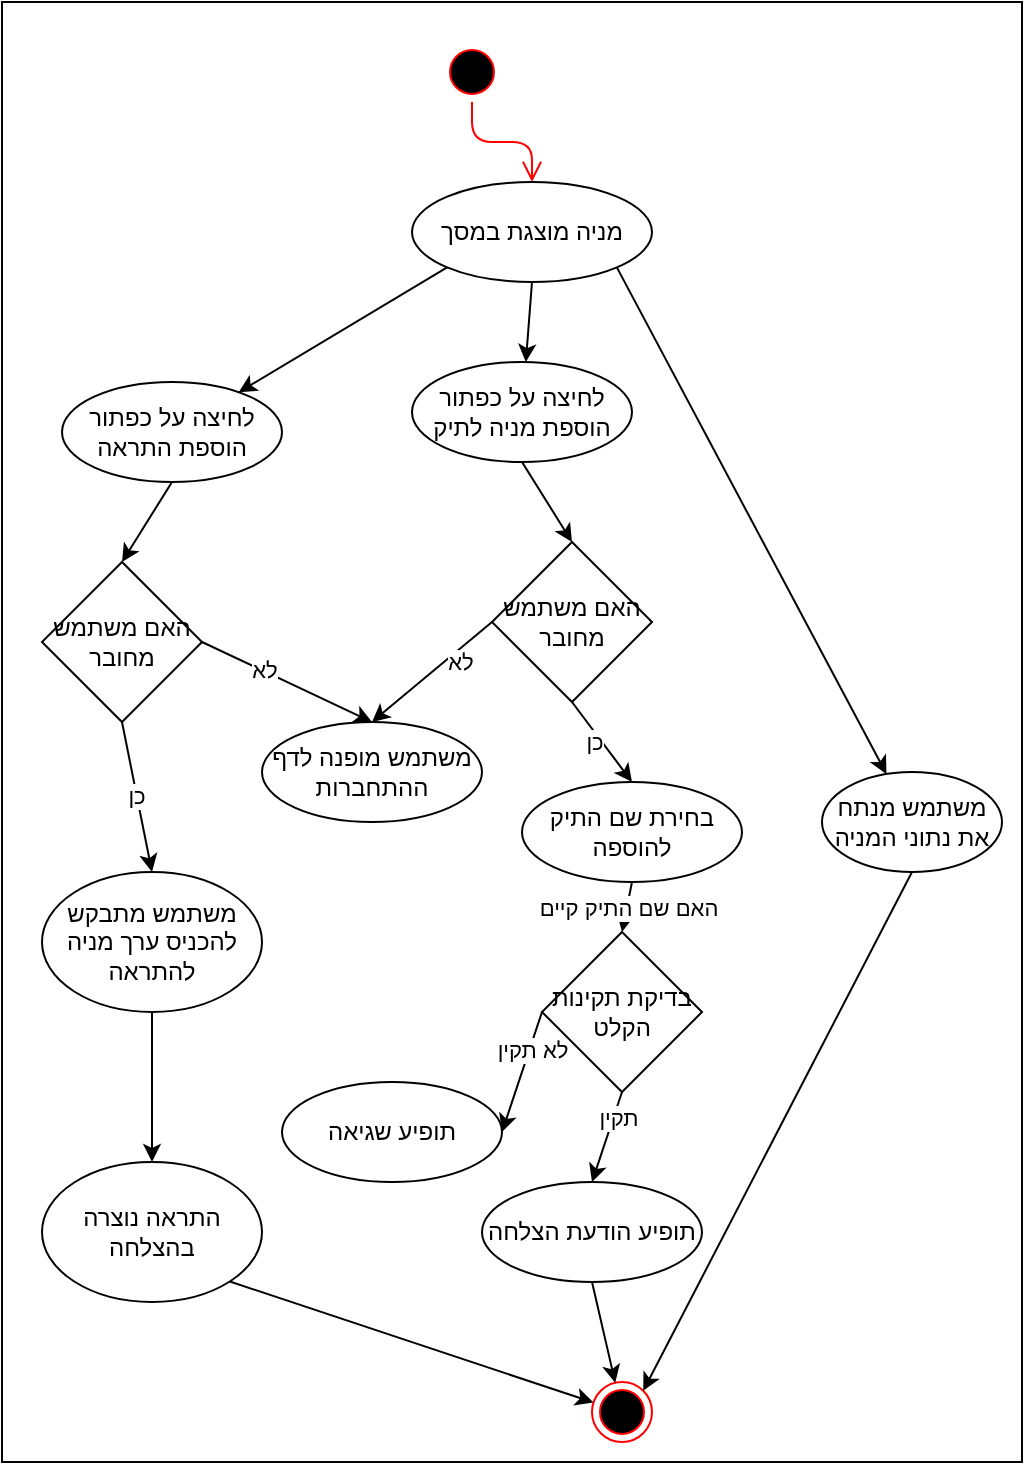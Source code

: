 <mxfile>
    <diagram id="EI1qwFHiRJLokdLO2KUC" name="Page-1">
        <mxGraphModel dx="685" dy="647" grid="1" gridSize="10" guides="1" tooltips="1" connect="1" arrows="1" fold="1" page="1" pageScale="1" pageWidth="827" pageHeight="1169" math="0" shadow="0">
            <root>
                <mxCell id="0"/>
                <mxCell id="1" parent="0"/>
                <mxCell id="2" value="" style="html=1;dashed=0;whitespace=wrap;" parent="1" vertex="1">
                    <mxGeometry x="140" y="100" width="510" height="730" as="geometry"/>
                </mxCell>
                <mxCell id="3" value="" style="ellipse;html=1;shape=startState;fillColor=#000000;strokeColor=#ff0000;" parent="1" vertex="1">
                    <mxGeometry x="360" y="120" width="30" height="30" as="geometry"/>
                </mxCell>
                <mxCell id="4" value="" style="edgeStyle=orthogonalEdgeStyle;html=1;verticalAlign=bottom;endArrow=open;endSize=8;strokeColor=#ff0000;entryX=0.5;entryY=0;entryDx=0;entryDy=0;" parent="1" source="3" target="7" edge="1">
                    <mxGeometry relative="1" as="geometry">
                        <mxPoint x="325" y="220" as="targetPoint"/>
                    </mxGeometry>
                </mxCell>
                <mxCell id="5" value="" style="ellipse;html=1;shape=endState;fillColor=#000000;strokeColor=#ff0000;" parent="1" vertex="1">
                    <mxGeometry x="435" y="790" width="30" height="30" as="geometry"/>
                </mxCell>
                <mxCell id="33" style="edgeStyle=none;html=1;exitX=0;exitY=1;exitDx=0;exitDy=0;" parent="1" source="7" target="27" edge="1">
                    <mxGeometry relative="1" as="geometry"/>
                </mxCell>
                <mxCell id="34" style="edgeStyle=none;html=1;exitX=1;exitY=1;exitDx=0;exitDy=0;" parent="1" source="7" target="30" edge="1">
                    <mxGeometry relative="1" as="geometry"/>
                </mxCell>
                <mxCell id="35" style="edgeStyle=none;html=1;exitX=0.5;exitY=1;exitDx=0;exitDy=0;" parent="1" source="7" target="28" edge="1">
                    <mxGeometry relative="1" as="geometry"/>
                </mxCell>
                <mxCell id="7" value="מניה מוצגת במסך" style="ellipse;whiteSpace=wrap;html=1;" parent="1" vertex="1">
                    <mxGeometry x="345" y="190" width="120" height="50" as="geometry"/>
                </mxCell>
                <mxCell id="60" style="edgeStyle=none;html=1;exitX=0.5;exitY=1;exitDx=0;exitDy=0;entryX=0;entryY=0.5;entryDx=0;entryDy=0;" edge="1" parent="1" source="27" target="59">
                    <mxGeometry relative="1" as="geometry"/>
                </mxCell>
                <mxCell id="27" value="לחיצה על כפתור הוספת התראה" style="ellipse;whiteSpace=wrap;html=1;" parent="1" vertex="1">
                    <mxGeometry x="170" y="290" width="110" height="50" as="geometry"/>
                </mxCell>
                <mxCell id="42" style="edgeStyle=none;html=1;exitX=0.5;exitY=1;exitDx=0;exitDy=0;entryX=0.5;entryY=0;entryDx=0;entryDy=0;" edge="1" parent="1" source="28" target="40">
                    <mxGeometry relative="1" as="geometry"/>
                </mxCell>
                <mxCell id="28" value="לחיצה על כפתור הוספת מניה לתיק" style="ellipse;whiteSpace=wrap;html=1;" parent="1" vertex="1">
                    <mxGeometry x="345" y="280" width="110" height="50" as="geometry"/>
                </mxCell>
                <mxCell id="29" value="משתמש מופנה לדף ההתחברות" style="ellipse;whiteSpace=wrap;html=1;" parent="1" vertex="1">
                    <mxGeometry x="270" y="460" width="110" height="50" as="geometry"/>
                </mxCell>
                <mxCell id="67" style="edgeStyle=none;html=1;exitX=0.5;exitY=1;exitDx=0;exitDy=0;entryX=1;entryY=0;entryDx=0;entryDy=0;" edge="1" parent="1" source="30" target="5">
                    <mxGeometry relative="1" as="geometry"/>
                </mxCell>
                <mxCell id="30" value="משתמש מנתח את נתוני המניה" style="ellipse;whiteSpace=wrap;html=1;" parent="1" vertex="1">
                    <mxGeometry x="550" y="485" width="90" height="50" as="geometry"/>
                </mxCell>
                <mxCell id="39" style="edgeStyle=none;html=1;exitX=0.5;exitY=1;exitDx=0;exitDy=0;" parent="1" source="36" target="37" edge="1">
                    <mxGeometry relative="1" as="geometry"/>
                </mxCell>
                <mxCell id="36" value="משתמש מתבקש להכניס ערך מניה להתראה" style="ellipse;whiteSpace=wrap;html=1;" parent="1" vertex="1">
                    <mxGeometry x="160" y="535" width="110" height="70" as="geometry"/>
                </mxCell>
                <mxCell id="66" style="edgeStyle=none;html=1;exitX=1;exitY=1;exitDx=0;exitDy=0;" edge="1" parent="1" source="37" target="5">
                    <mxGeometry relative="1" as="geometry"/>
                </mxCell>
                <mxCell id="37" value="התראה נוצרה בהצלחה" style="ellipse;whiteSpace=wrap;html=1;" parent="1" vertex="1">
                    <mxGeometry x="160" y="680" width="110" height="70" as="geometry"/>
                </mxCell>
                <mxCell id="43" style="edgeStyle=none;html=1;exitX=0;exitY=0.5;exitDx=0;exitDy=0;entryX=0.5;entryY=0;entryDx=0;entryDy=0;" edge="1" parent="1" source="40" target="29">
                    <mxGeometry relative="1" as="geometry"/>
                </mxCell>
                <mxCell id="44" value="לא" style="edgeLabel;html=1;align=center;verticalAlign=middle;resizable=0;points=[];" vertex="1" connectable="0" parent="43">
                    <mxGeometry x="-0.371" y="4" relative="1" as="geometry">
                        <mxPoint y="1" as="offset"/>
                    </mxGeometry>
                </mxCell>
                <mxCell id="47" style="edgeStyle=none;html=1;exitX=0.5;exitY=1;exitDx=0;exitDy=0;entryX=0.5;entryY=0;entryDx=0;entryDy=0;" edge="1" parent="1" source="40" target="46">
                    <mxGeometry relative="1" as="geometry"/>
                </mxCell>
                <mxCell id="64" value="כן" style="edgeLabel;html=1;align=center;verticalAlign=middle;resizable=0;points=[];" vertex="1" connectable="0" parent="47">
                    <mxGeometry x="-0.1" y="-3" relative="1" as="geometry">
                        <mxPoint as="offset"/>
                    </mxGeometry>
                </mxCell>
                <mxCell id="40" value="האם משתמש מחובר" style="rhombus;whiteSpace=wrap;html=1;" vertex="1" parent="1">
                    <mxGeometry x="385" y="370" width="80" height="80" as="geometry"/>
                </mxCell>
                <mxCell id="50" style="edgeStyle=none;html=1;exitX=0.5;exitY=1;exitDx=0;exitDy=0;entryX=0.5;entryY=0;entryDx=0;entryDy=0;" edge="1" parent="1" source="46" target="49">
                    <mxGeometry relative="1" as="geometry"/>
                </mxCell>
                <mxCell id="51" value="האם שם התיק קיים" style="edgeLabel;html=1;align=center;verticalAlign=middle;resizable=0;points=[];" vertex="1" connectable="0" parent="50">
                    <mxGeometry x="-0.033" relative="1" as="geometry">
                        <mxPoint as="offset"/>
                    </mxGeometry>
                </mxCell>
                <mxCell id="46" value="בחירת שם התיק להוספה" style="ellipse;whiteSpace=wrap;html=1;" vertex="1" parent="1">
                    <mxGeometry x="400" y="490" width="110" height="50" as="geometry"/>
                </mxCell>
                <mxCell id="53" style="edgeStyle=none;html=1;exitX=0;exitY=0.5;exitDx=0;exitDy=0;entryX=1;entryY=0.5;entryDx=0;entryDy=0;" edge="1" parent="1" source="49" target="52">
                    <mxGeometry relative="1" as="geometry"/>
                </mxCell>
                <mxCell id="54" value="לא תקין" style="edgeLabel;html=1;align=center;verticalAlign=middle;resizable=0;points=[];" vertex="1" connectable="0" parent="53">
                    <mxGeometry x="-0.378" y="1" relative="1" as="geometry">
                        <mxPoint as="offset"/>
                    </mxGeometry>
                </mxCell>
                <mxCell id="56" style="edgeStyle=none;html=1;exitX=0.5;exitY=1;exitDx=0;exitDy=0;entryX=0.5;entryY=0;entryDx=0;entryDy=0;" edge="1" parent="1" source="49" target="55">
                    <mxGeometry relative="1" as="geometry"/>
                </mxCell>
                <mxCell id="57" value="תקין" style="edgeLabel;html=1;align=center;verticalAlign=middle;resizable=0;points=[];" vertex="1" connectable="0" parent="56">
                    <mxGeometry x="-0.45" y="2" relative="1" as="geometry">
                        <mxPoint as="offset"/>
                    </mxGeometry>
                </mxCell>
                <mxCell id="49" value="בדיקת תקינות הקלט" style="rhombus;whiteSpace=wrap;html=1;" vertex="1" parent="1">
                    <mxGeometry x="410" y="565" width="80" height="80" as="geometry"/>
                </mxCell>
                <mxCell id="52" value="תופיע שגיאה" style="ellipse;whiteSpace=wrap;html=1;" vertex="1" parent="1">
                    <mxGeometry x="280" y="640" width="110" height="50" as="geometry"/>
                </mxCell>
                <mxCell id="58" style="edgeStyle=none;html=1;exitX=0.5;exitY=1;exitDx=0;exitDy=0;" edge="1" parent="1" source="55" target="5">
                    <mxGeometry relative="1" as="geometry"/>
                </mxCell>
                <mxCell id="55" value="תופיע הודעת הצלחה" style="ellipse;whiteSpace=wrap;html=1;" vertex="1" parent="1">
                    <mxGeometry x="380" y="690" width="110" height="50" as="geometry"/>
                </mxCell>
                <mxCell id="61" style="edgeStyle=none;html=1;entryX=0.5;entryY=0;entryDx=0;entryDy=0;exitX=0.5;exitY=0;exitDx=0;exitDy=0;" edge="1" parent="1" source="59" target="29">
                    <mxGeometry relative="1" as="geometry">
                        <mxPoint x="255" y="430" as="sourcePoint"/>
                        <mxPoint x="297" y="463" as="targetPoint"/>
                    </mxGeometry>
                </mxCell>
                <mxCell id="65" value="לא" style="edgeLabel;html=1;align=center;verticalAlign=middle;resizable=0;points=[];" vertex="1" connectable="0" parent="61">
                    <mxGeometry x="-0.278" y="1" relative="1" as="geometry">
                        <mxPoint as="offset"/>
                    </mxGeometry>
                </mxCell>
                <mxCell id="63" value="כן" style="edgeStyle=none;html=1;exitX=1;exitY=0.5;exitDx=0;exitDy=0;entryX=0.5;entryY=0;entryDx=0;entryDy=0;" edge="1" parent="1" source="59" target="36">
                    <mxGeometry relative="1" as="geometry"/>
                </mxCell>
                <mxCell id="59" value="האם משתמש מחובר" style="rhombus;whiteSpace=wrap;html=1;direction=south;" vertex="1" parent="1">
                    <mxGeometry x="160" y="380" width="80" height="80" as="geometry"/>
                </mxCell>
            </root>
        </mxGraphModel>
    </diagram>
</mxfile>